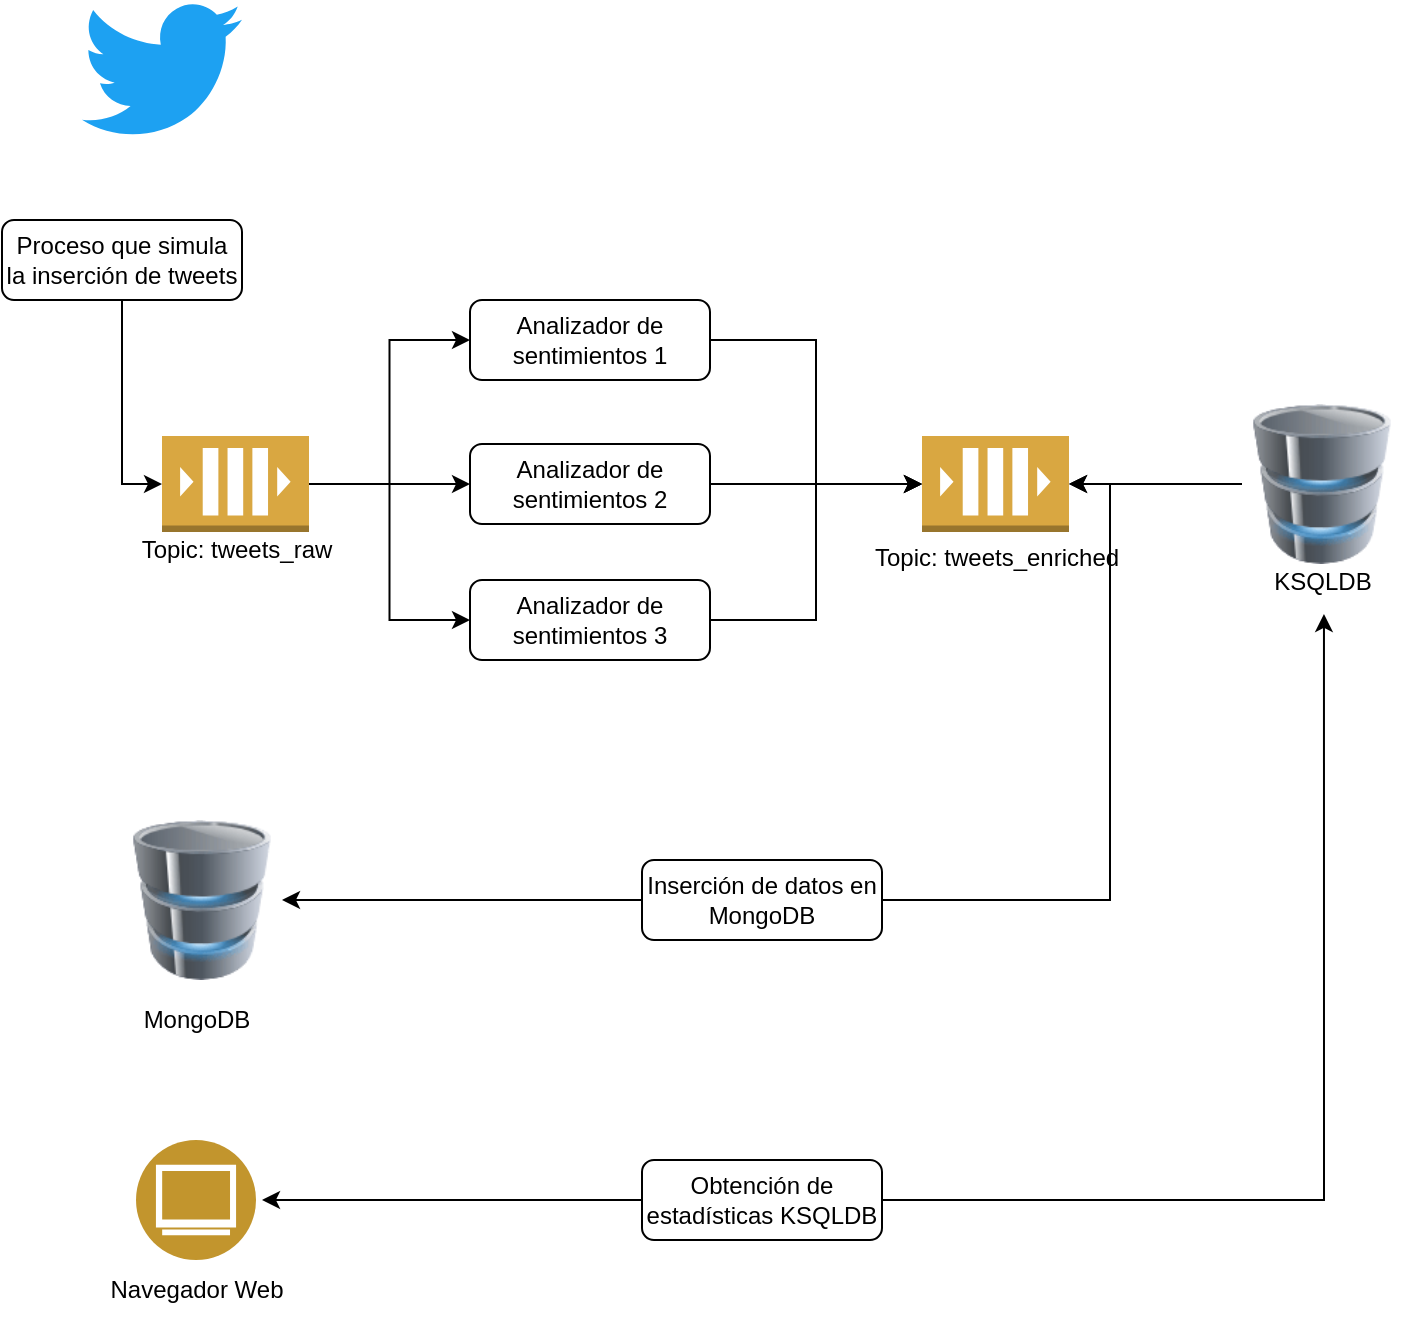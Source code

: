 <mxfile version="24.0.7" type="device">
  <diagram id="C5RBs43oDa-KdzZeNtuy" name="Page-1">
    <mxGraphModel dx="732" dy="801" grid="1" gridSize="10" guides="1" tooltips="1" connect="1" arrows="1" fold="1" page="1" pageScale="1" pageWidth="827" pageHeight="1169" math="0" shadow="0">
      <root>
        <mxCell id="WIyWlLk6GJQsqaUBKTNV-0" />
        <mxCell id="WIyWlLk6GJQsqaUBKTNV-1" parent="WIyWlLk6GJQsqaUBKTNV-0" />
        <mxCell id="x0Yur-ziyf_fUHAuHj2V-0" value="" style="dashed=0;outlineConnect=0;html=1;align=center;labelPosition=center;verticalLabelPosition=bottom;verticalAlign=top;shape=mxgraph.weblogos.twitter;fillColor=#1DA1F2;strokeColor=none" vertex="1" parent="WIyWlLk6GJQsqaUBKTNV-1">
          <mxGeometry x="80" y="60" width="80" height="70" as="geometry" />
        </mxCell>
        <mxCell id="x0Yur-ziyf_fUHAuHj2V-2" value="Proceso que simula la inserción de tweets" style="rounded=1;whiteSpace=wrap;html=1;fontSize=12;glass=0;strokeWidth=1;shadow=0;" vertex="1" parent="WIyWlLk6GJQsqaUBKTNV-1">
          <mxGeometry x="40" y="170" width="120" height="40" as="geometry" />
        </mxCell>
        <mxCell id="x0Yur-ziyf_fUHAuHj2V-8" style="edgeStyle=orthogonalEdgeStyle;rounded=0;orthogonalLoop=1;jettySize=auto;html=1;entryX=0;entryY=0.5;entryDx=0;entryDy=0;" edge="1" parent="WIyWlLk6GJQsqaUBKTNV-1" source="x0Yur-ziyf_fUHAuHj2V-3" target="x0Yur-ziyf_fUHAuHj2V-5">
          <mxGeometry relative="1" as="geometry" />
        </mxCell>
        <mxCell id="x0Yur-ziyf_fUHAuHj2V-9" style="edgeStyle=orthogonalEdgeStyle;rounded=0;orthogonalLoop=1;jettySize=auto;html=1;entryX=0;entryY=0.5;entryDx=0;entryDy=0;" edge="1" parent="WIyWlLk6GJQsqaUBKTNV-1" source="x0Yur-ziyf_fUHAuHj2V-3" target="x0Yur-ziyf_fUHAuHj2V-6">
          <mxGeometry relative="1" as="geometry" />
        </mxCell>
        <mxCell id="x0Yur-ziyf_fUHAuHj2V-10" style="edgeStyle=orthogonalEdgeStyle;rounded=0;orthogonalLoop=1;jettySize=auto;html=1;entryX=0;entryY=0.5;entryDx=0;entryDy=0;" edge="1" parent="WIyWlLk6GJQsqaUBKTNV-1" source="x0Yur-ziyf_fUHAuHj2V-3" target="x0Yur-ziyf_fUHAuHj2V-7">
          <mxGeometry relative="1" as="geometry" />
        </mxCell>
        <mxCell id="x0Yur-ziyf_fUHAuHj2V-3" value="" style="outlineConnect=0;dashed=0;verticalLabelPosition=bottom;verticalAlign=top;align=center;html=1;shape=mxgraph.aws3.queue;fillColor=#D9A741;gradientColor=none;" vertex="1" parent="WIyWlLk6GJQsqaUBKTNV-1">
          <mxGeometry x="120" y="278" width="73.5" height="48" as="geometry" />
        </mxCell>
        <mxCell id="x0Yur-ziyf_fUHAuHj2V-4" style="edgeStyle=orthogonalEdgeStyle;rounded=0;orthogonalLoop=1;jettySize=auto;html=1;entryX=0;entryY=0.5;entryDx=0;entryDy=0;entryPerimeter=0;" edge="1" parent="WIyWlLk6GJQsqaUBKTNV-1" source="x0Yur-ziyf_fUHAuHj2V-2" target="x0Yur-ziyf_fUHAuHj2V-3">
          <mxGeometry relative="1" as="geometry" />
        </mxCell>
        <mxCell id="x0Yur-ziyf_fUHAuHj2V-5" value="Analizador de sentimientos 1" style="rounded=1;whiteSpace=wrap;html=1;fontSize=12;glass=0;strokeWidth=1;shadow=0;" vertex="1" parent="WIyWlLk6GJQsqaUBKTNV-1">
          <mxGeometry x="274" y="210" width="120" height="40" as="geometry" />
        </mxCell>
        <mxCell id="x0Yur-ziyf_fUHAuHj2V-13" style="edgeStyle=orthogonalEdgeStyle;rounded=0;orthogonalLoop=1;jettySize=auto;html=1;" edge="1" parent="WIyWlLk6GJQsqaUBKTNV-1" source="x0Yur-ziyf_fUHAuHj2V-6" target="x0Yur-ziyf_fUHAuHj2V-11">
          <mxGeometry relative="1" as="geometry" />
        </mxCell>
        <mxCell id="x0Yur-ziyf_fUHAuHj2V-6" value="Analizador de sentimientos 2" style="rounded=1;whiteSpace=wrap;html=1;fontSize=12;glass=0;strokeWidth=1;shadow=0;" vertex="1" parent="WIyWlLk6GJQsqaUBKTNV-1">
          <mxGeometry x="274" y="282" width="120" height="40" as="geometry" />
        </mxCell>
        <mxCell id="x0Yur-ziyf_fUHAuHj2V-7" value="Analizador de sentimientos 3" style="rounded=1;whiteSpace=wrap;html=1;fontSize=12;glass=0;strokeWidth=1;shadow=0;" vertex="1" parent="WIyWlLk6GJQsqaUBKTNV-1">
          <mxGeometry x="274" y="350" width="120" height="40" as="geometry" />
        </mxCell>
        <mxCell id="x0Yur-ziyf_fUHAuHj2V-11" value="" style="outlineConnect=0;dashed=0;verticalLabelPosition=bottom;verticalAlign=top;align=center;html=1;shape=mxgraph.aws3.queue;fillColor=#D9A741;gradientColor=none;" vertex="1" parent="WIyWlLk6GJQsqaUBKTNV-1">
          <mxGeometry x="500" y="278" width="73.5" height="48" as="geometry" />
        </mxCell>
        <mxCell id="x0Yur-ziyf_fUHAuHj2V-12" style="edgeStyle=orthogonalEdgeStyle;rounded=0;orthogonalLoop=1;jettySize=auto;html=1;entryX=0;entryY=0.5;entryDx=0;entryDy=0;entryPerimeter=0;" edge="1" parent="WIyWlLk6GJQsqaUBKTNV-1" source="x0Yur-ziyf_fUHAuHj2V-5" target="x0Yur-ziyf_fUHAuHj2V-11">
          <mxGeometry relative="1" as="geometry" />
        </mxCell>
        <mxCell id="x0Yur-ziyf_fUHAuHj2V-15" style="edgeStyle=orthogonalEdgeStyle;rounded=0;orthogonalLoop=1;jettySize=auto;html=1;entryX=0;entryY=0.5;entryDx=0;entryDy=0;entryPerimeter=0;" edge="1" parent="WIyWlLk6GJQsqaUBKTNV-1" source="x0Yur-ziyf_fUHAuHj2V-7" target="x0Yur-ziyf_fUHAuHj2V-11">
          <mxGeometry relative="1" as="geometry" />
        </mxCell>
        <mxCell id="x0Yur-ziyf_fUHAuHj2V-17" value="" style="image;html=1;image=img/lib/clip_art/computers/Database_128x128.png" vertex="1" parent="WIyWlLk6GJQsqaUBKTNV-1">
          <mxGeometry x="100" y="470" width="80" height="80" as="geometry" />
        </mxCell>
        <mxCell id="x0Yur-ziyf_fUHAuHj2V-18" value="MongoDB" style="text;html=1;align=center;verticalAlign=middle;resizable=0;points=[];autosize=1;strokeColor=none;fillColor=none;" vertex="1" parent="WIyWlLk6GJQsqaUBKTNV-1">
          <mxGeometry x="96.75" y="555" width="80" height="30" as="geometry" />
        </mxCell>
        <mxCell id="x0Yur-ziyf_fUHAuHj2V-22" style="edgeStyle=orthogonalEdgeStyle;rounded=0;orthogonalLoop=1;jettySize=auto;html=1;entryX=1;entryY=0.5;entryDx=0;entryDy=0;" edge="1" parent="WIyWlLk6GJQsqaUBKTNV-1" source="x0Yur-ziyf_fUHAuHj2V-19" target="x0Yur-ziyf_fUHAuHj2V-17">
          <mxGeometry relative="1" as="geometry" />
        </mxCell>
        <mxCell id="x0Yur-ziyf_fUHAuHj2V-19" value="Inserción de datos en MongoDB" style="rounded=1;whiteSpace=wrap;html=1;fontSize=12;glass=0;strokeWidth=1;shadow=0;" vertex="1" parent="WIyWlLk6GJQsqaUBKTNV-1">
          <mxGeometry x="360" y="490" width="120" height="40" as="geometry" />
        </mxCell>
        <mxCell id="x0Yur-ziyf_fUHAuHj2V-20" style="edgeStyle=orthogonalEdgeStyle;rounded=0;orthogonalLoop=1;jettySize=auto;html=1;entryX=1;entryY=0.5;entryDx=0;entryDy=0;entryPerimeter=0;" edge="1" parent="WIyWlLk6GJQsqaUBKTNV-1" source="x0Yur-ziyf_fUHAuHj2V-19" target="x0Yur-ziyf_fUHAuHj2V-11">
          <mxGeometry relative="1" as="geometry">
            <Array as="points">
              <mxPoint x="594" y="302" />
            </Array>
          </mxGeometry>
        </mxCell>
        <mxCell id="x0Yur-ziyf_fUHAuHj2V-23" value="Topic: tweets_raw&lt;div&gt;&lt;br&gt;&lt;/div&gt;" style="text;html=1;align=center;verticalAlign=middle;resizable=0;points=[];autosize=1;strokeColor=none;fillColor=none;" vertex="1" parent="WIyWlLk6GJQsqaUBKTNV-1">
          <mxGeometry x="96.75" y="322" width="120" height="40" as="geometry" />
        </mxCell>
        <mxCell id="x0Yur-ziyf_fUHAuHj2V-24" value="Topic: tweets_enriched&lt;div&gt;&lt;br&gt;&lt;/div&gt;" style="text;html=1;align=center;verticalAlign=middle;resizable=0;points=[];autosize=1;strokeColor=none;fillColor=none;" vertex="1" parent="WIyWlLk6GJQsqaUBKTNV-1">
          <mxGeometry x="461.75" y="326" width="150" height="40" as="geometry" />
        </mxCell>
        <mxCell id="x0Yur-ziyf_fUHAuHj2V-37" style="edgeStyle=orthogonalEdgeStyle;rounded=0;orthogonalLoop=1;jettySize=auto;html=1;" edge="1" parent="WIyWlLk6GJQsqaUBKTNV-1" source="x0Yur-ziyf_fUHAuHj2V-25">
          <mxGeometry relative="1" as="geometry">
            <mxPoint x="170" y="660" as="targetPoint" />
          </mxGeometry>
        </mxCell>
        <mxCell id="x0Yur-ziyf_fUHAuHj2V-25" value="Obtención de estadísticas KSQLDB" style="rounded=1;whiteSpace=wrap;html=1;fontSize=12;glass=0;strokeWidth=1;shadow=0;" vertex="1" parent="WIyWlLk6GJQsqaUBKTNV-1">
          <mxGeometry x="360" y="640" width="120" height="40" as="geometry" />
        </mxCell>
        <mxCell id="x0Yur-ziyf_fUHAuHj2V-30" value="" style="image;html=1;image=img/lib/clip_art/computers/Database_128x128.png" vertex="1" parent="WIyWlLk6GJQsqaUBKTNV-1">
          <mxGeometry x="660" y="262" width="80" height="80" as="geometry" />
        </mxCell>
        <mxCell id="x0Yur-ziyf_fUHAuHj2V-33" style="edgeStyle=orthogonalEdgeStyle;rounded=0;orthogonalLoop=1;jettySize=auto;html=1;entryX=1;entryY=0.5;entryDx=0;entryDy=0;entryPerimeter=0;" edge="1" parent="WIyWlLk6GJQsqaUBKTNV-1" source="x0Yur-ziyf_fUHAuHj2V-30" target="x0Yur-ziyf_fUHAuHj2V-11">
          <mxGeometry relative="1" as="geometry" />
        </mxCell>
        <mxCell id="x0Yur-ziyf_fUHAuHj2V-34" value="KSQLDB" style="text;html=1;align=center;verticalAlign=middle;resizable=0;points=[];autosize=1;strokeColor=none;fillColor=none;" vertex="1" parent="WIyWlLk6GJQsqaUBKTNV-1">
          <mxGeometry x="665" y="336" width="70" height="30" as="geometry" />
        </mxCell>
        <mxCell id="x0Yur-ziyf_fUHAuHj2V-35" style="edgeStyle=orthogonalEdgeStyle;rounded=0;orthogonalLoop=1;jettySize=auto;html=1;entryX=0.514;entryY=1.033;entryDx=0;entryDy=0;entryPerimeter=0;" edge="1" parent="WIyWlLk6GJQsqaUBKTNV-1" source="x0Yur-ziyf_fUHAuHj2V-25" target="x0Yur-ziyf_fUHAuHj2V-34">
          <mxGeometry relative="1" as="geometry" />
        </mxCell>
        <mxCell id="x0Yur-ziyf_fUHAuHj2V-36" value="" style="image;aspect=fixed;perimeter=ellipsePerimeter;html=1;align=center;shadow=0;dashed=0;fontColor=#4277BB;labelBackgroundColor=default;fontSize=12;spacingTop=3;image=img/lib/ibm/users/browser.svg;" vertex="1" parent="WIyWlLk6GJQsqaUBKTNV-1">
          <mxGeometry x="107" y="630" width="60" height="60" as="geometry" />
        </mxCell>
        <mxCell id="x0Yur-ziyf_fUHAuHj2V-38" value="Navegador Web" style="text;html=1;align=center;verticalAlign=middle;resizable=0;points=[];autosize=1;strokeColor=none;fillColor=none;" vertex="1" parent="WIyWlLk6GJQsqaUBKTNV-1">
          <mxGeometry x="82" y="690" width="110" height="30" as="geometry" />
        </mxCell>
      </root>
    </mxGraphModel>
  </diagram>
</mxfile>
